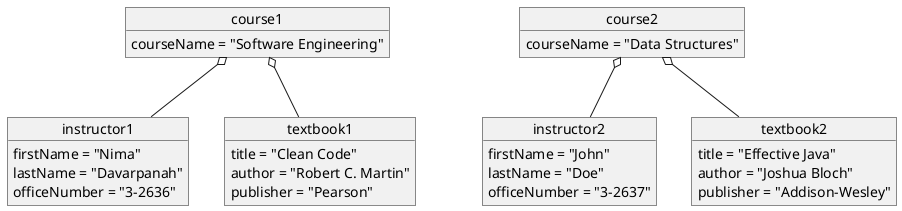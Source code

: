 @startuml

object instructor1
object instructor2
object textbook1
object textbook2
object course1
object course2

object instructor1 {
    firstName = "Nima"
    lastName = "Davarpanah"
    officeNumber = "3-2636"
}

object instructor2 {
    firstName = "John"
    lastName = "Doe"
    officeNumber = "3-2637"
}

object textbook1 {
    title = "Clean Code"
    author = "Robert C. Martin"
    publisher = "Pearson"
}

object textbook2 {
    title = "Effective Java"
    author = "Joshua Bloch"
    publisher = "Addison-Wesley"
}

object course1 {
    courseName = "Software Engineering"
}

object course2 {
    courseName = "Data Structures"
}

course1 o-- instructor1
course1 o-- textbook1
course2 o-- instructor2
course2 o-- textbook2

@enduml